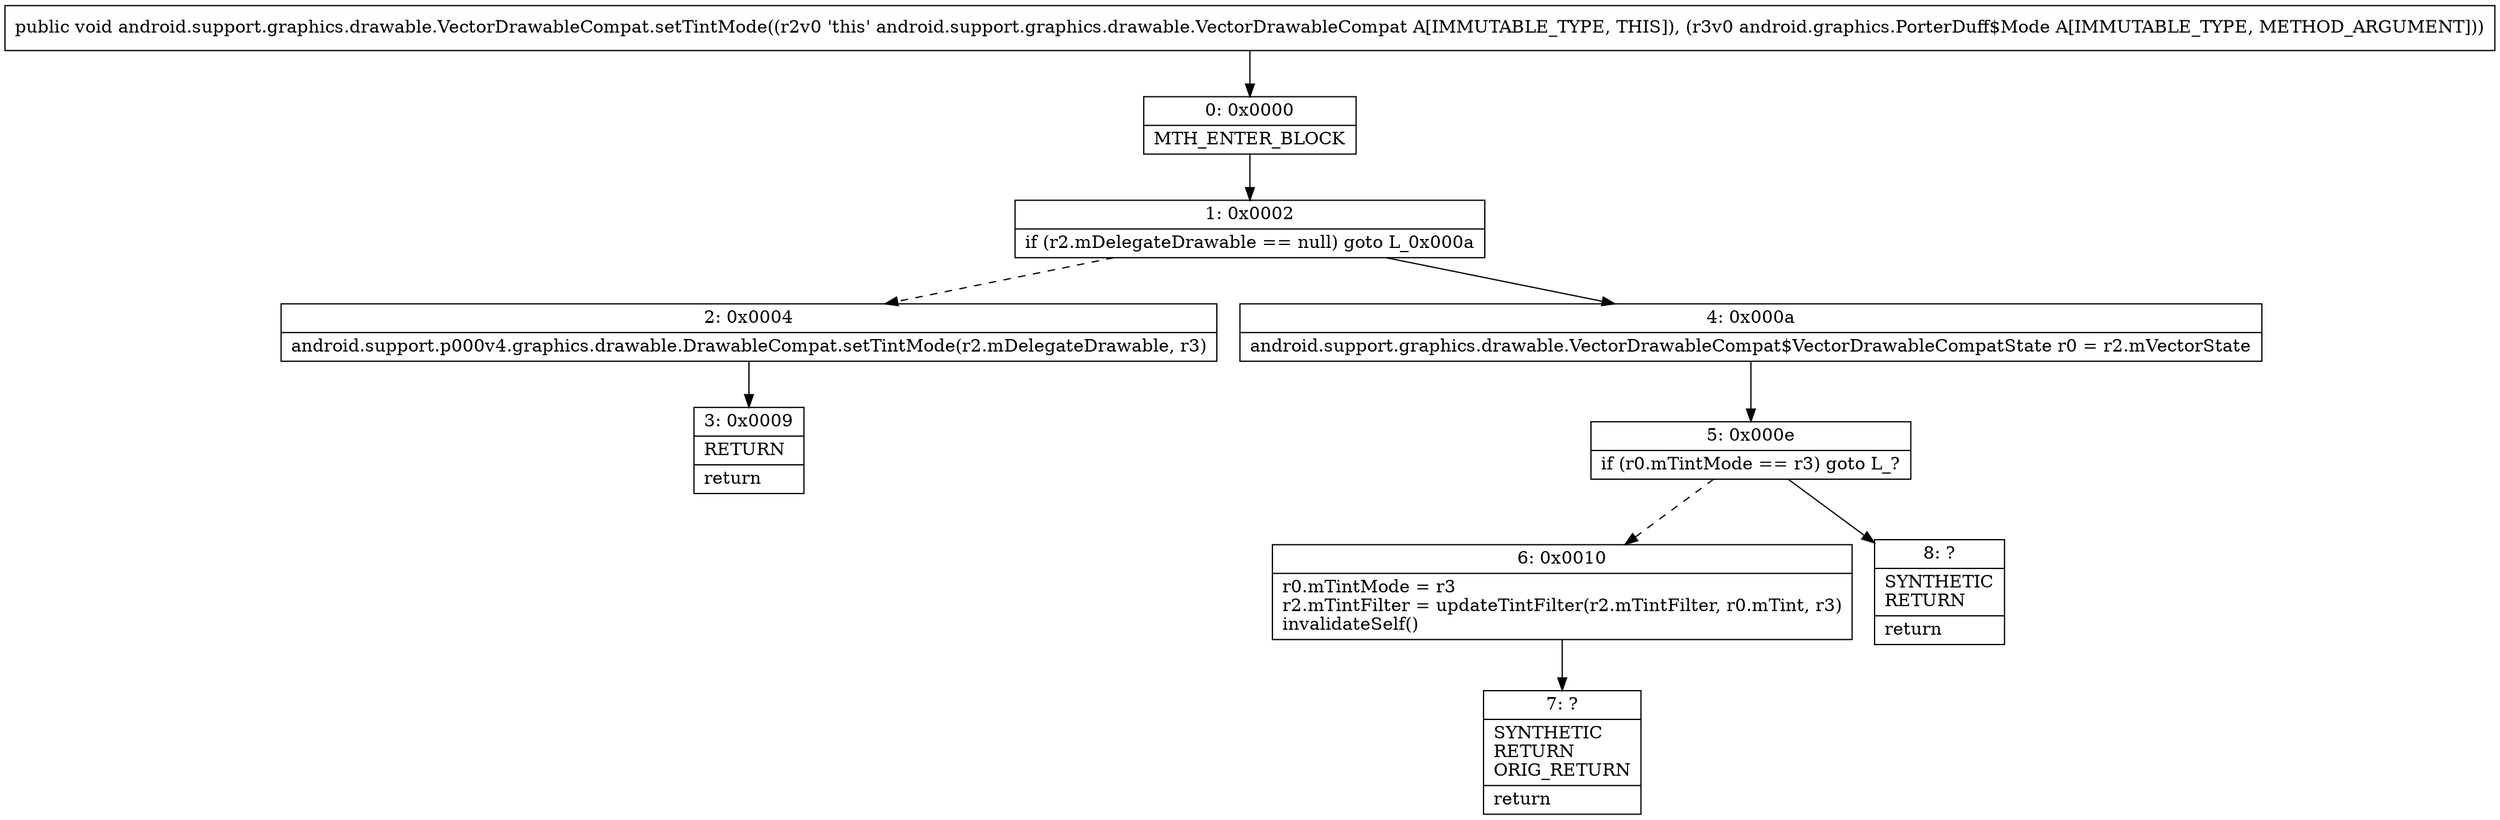 digraph "CFG forandroid.support.graphics.drawable.VectorDrawableCompat.setTintMode(Landroid\/graphics\/PorterDuff$Mode;)V" {
Node_0 [shape=record,label="{0\:\ 0x0000|MTH_ENTER_BLOCK\l}"];
Node_1 [shape=record,label="{1\:\ 0x0002|if (r2.mDelegateDrawable == null) goto L_0x000a\l}"];
Node_2 [shape=record,label="{2\:\ 0x0004|android.support.p000v4.graphics.drawable.DrawableCompat.setTintMode(r2.mDelegateDrawable, r3)\l}"];
Node_3 [shape=record,label="{3\:\ 0x0009|RETURN\l|return\l}"];
Node_4 [shape=record,label="{4\:\ 0x000a|android.support.graphics.drawable.VectorDrawableCompat$VectorDrawableCompatState r0 = r2.mVectorState\l}"];
Node_5 [shape=record,label="{5\:\ 0x000e|if (r0.mTintMode == r3) goto L_?\l}"];
Node_6 [shape=record,label="{6\:\ 0x0010|r0.mTintMode = r3\lr2.mTintFilter = updateTintFilter(r2.mTintFilter, r0.mTint, r3)\linvalidateSelf()\l}"];
Node_7 [shape=record,label="{7\:\ ?|SYNTHETIC\lRETURN\lORIG_RETURN\l|return\l}"];
Node_8 [shape=record,label="{8\:\ ?|SYNTHETIC\lRETURN\l|return\l}"];
MethodNode[shape=record,label="{public void android.support.graphics.drawable.VectorDrawableCompat.setTintMode((r2v0 'this' android.support.graphics.drawable.VectorDrawableCompat A[IMMUTABLE_TYPE, THIS]), (r3v0 android.graphics.PorterDuff$Mode A[IMMUTABLE_TYPE, METHOD_ARGUMENT])) }"];
MethodNode -> Node_0;
Node_0 -> Node_1;
Node_1 -> Node_2[style=dashed];
Node_1 -> Node_4;
Node_2 -> Node_3;
Node_4 -> Node_5;
Node_5 -> Node_6[style=dashed];
Node_5 -> Node_8;
Node_6 -> Node_7;
}

